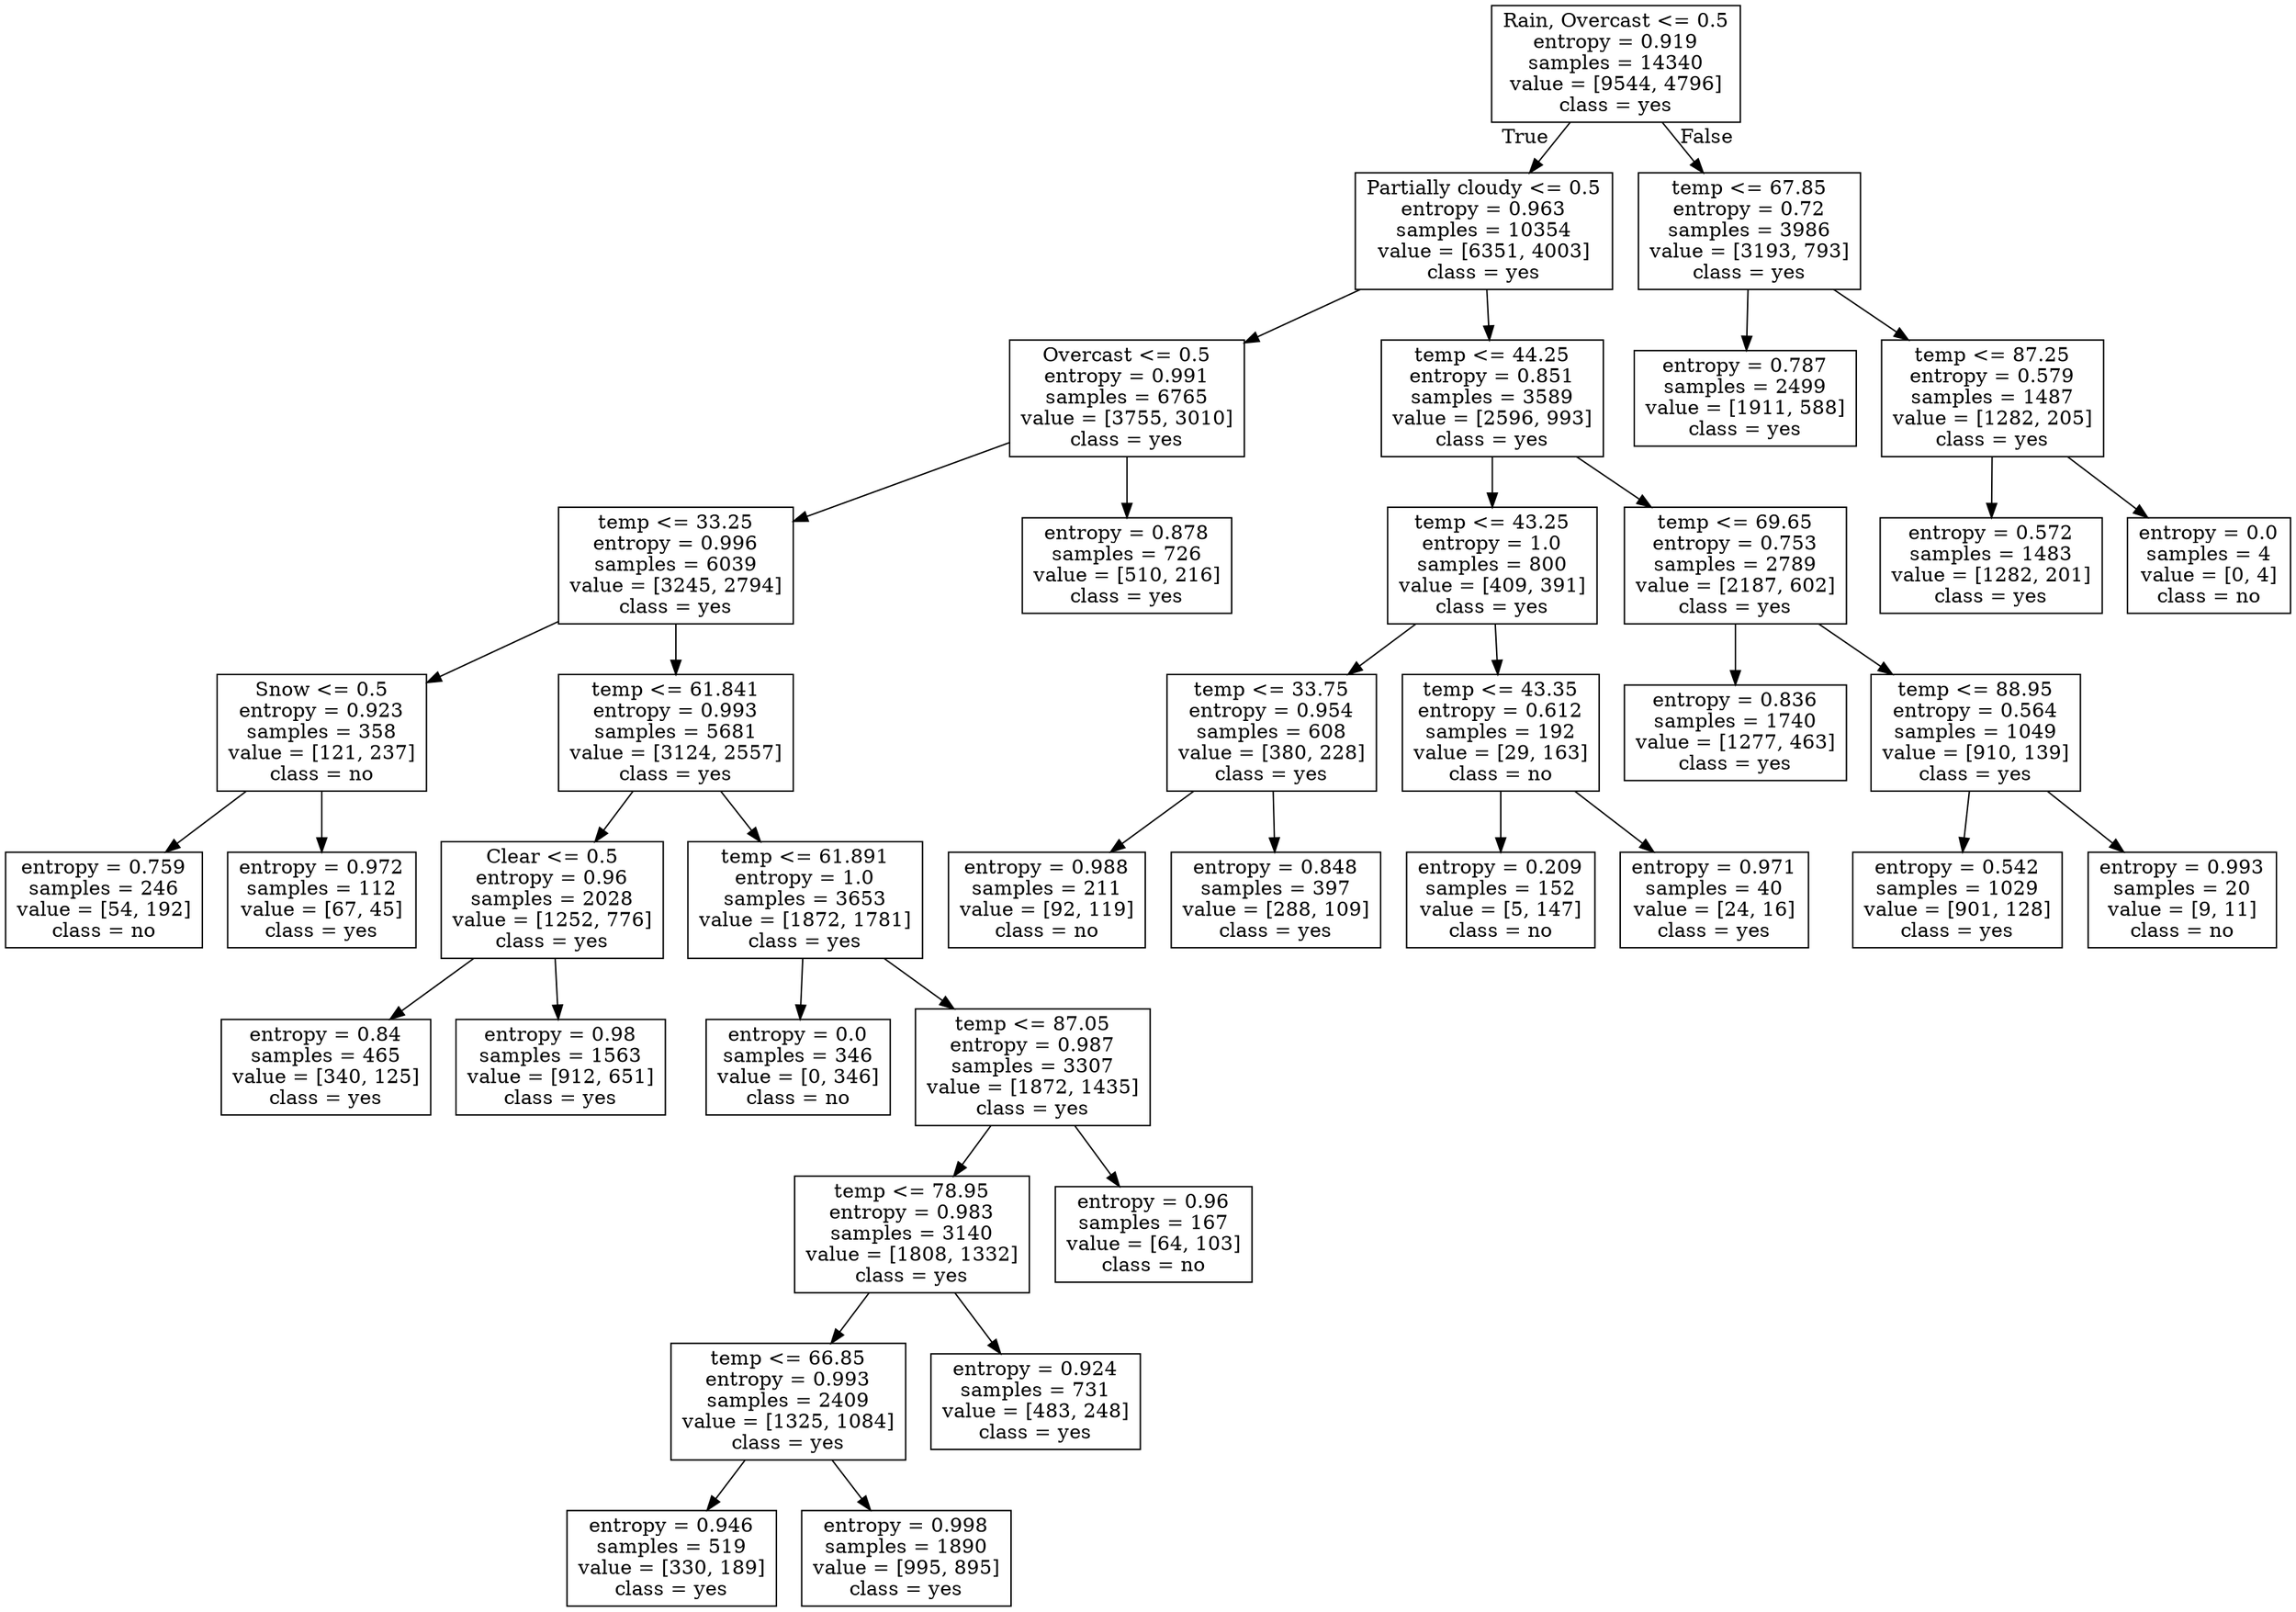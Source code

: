 digraph Tree {
node [shape=box] ;
0 [label="Rain, Overcast <= 0.5\nentropy = 0.919\nsamples = 14340\nvalue = [9544, 4796]\nclass = yes"] ;
1 [label="Partially cloudy <= 0.5\nentropy = 0.963\nsamples = 10354\nvalue = [6351, 4003]\nclass = yes"] ;
0 -> 1 [labeldistance=2.5, labelangle=45, headlabel="True"] ;
3 [label="Overcast <= 0.5\nentropy = 0.991\nsamples = 6765\nvalue = [3755, 3010]\nclass = yes"] ;
1 -> 3 ;
9 [label="temp <= 33.25\nentropy = 0.996\nsamples = 6039\nvalue = [3245, 2794]\nclass = yes"] ;
3 -> 9 ;
15 [label="Snow <= 0.5\nentropy = 0.923\nsamples = 358\nvalue = [121, 237]\nclass = no"] ;
9 -> 15 ;
25 [label="entropy = 0.759\nsamples = 246\nvalue = [54, 192]\nclass = no"] ;
15 -> 25 ;
26 [label="entropy = 0.972\nsamples = 112\nvalue = [67, 45]\nclass = yes"] ;
15 -> 26 ;
16 [label="temp <= 61.841\nentropy = 0.993\nsamples = 5681\nvalue = [3124, 2557]\nclass = yes"] ;
9 -> 16 ;
17 [label="Clear <= 0.5\nentropy = 0.96\nsamples = 2028\nvalue = [1252, 776]\nclass = yes"] ;
16 -> 17 ;
27 [label="entropy = 0.84\nsamples = 465\nvalue = [340, 125]\nclass = yes"] ;
17 -> 27 ;
28 [label="entropy = 0.98\nsamples = 1563\nvalue = [912, 651]\nclass = yes"] ;
17 -> 28 ;
18 [label="temp <= 61.891\nentropy = 1.0\nsamples = 3653\nvalue = [1872, 1781]\nclass = yes"] ;
16 -> 18 ;
19 [label="entropy = 0.0\nsamples = 346\nvalue = [0, 346]\nclass = no"] ;
18 -> 19 ;
20 [label="temp <= 87.05\nentropy = 0.987\nsamples = 3307\nvalue = [1872, 1435]\nclass = yes"] ;
18 -> 20 ;
29 [label="temp <= 78.95\nentropy = 0.983\nsamples = 3140\nvalue = [1808, 1332]\nclass = yes"] ;
20 -> 29 ;
31 [label="temp <= 66.85\nentropy = 0.993\nsamples = 2409\nvalue = [1325, 1084]\nclass = yes"] ;
29 -> 31 ;
35 [label="entropy = 0.946\nsamples = 519\nvalue = [330, 189]\nclass = yes"] ;
31 -> 35 ;
36 [label="entropy = 0.998\nsamples = 1890\nvalue = [995, 895]\nclass = yes"] ;
31 -> 36 ;
32 [label="entropy = 0.924\nsamples = 731\nvalue = [483, 248]\nclass = yes"] ;
29 -> 32 ;
30 [label="entropy = 0.96\nsamples = 167\nvalue = [64, 103]\nclass = no"] ;
20 -> 30 ;
10 [label="entropy = 0.878\nsamples = 726\nvalue = [510, 216]\nclass = yes"] ;
3 -> 10 ;
4 [label="temp <= 44.25\nentropy = 0.851\nsamples = 3589\nvalue = [2596, 993]\nclass = yes"] ;
1 -> 4 ;
5 [label="temp <= 43.25\nentropy = 1.0\nsamples = 800\nvalue = [409, 391]\nclass = yes"] ;
4 -> 5 ;
7 [label="temp <= 33.75\nentropy = 0.954\nsamples = 608\nvalue = [380, 228]\nclass = yes"] ;
5 -> 7 ;
23 [label="entropy = 0.988\nsamples = 211\nvalue = [92, 119]\nclass = no"] ;
7 -> 23 ;
24 [label="entropy = 0.848\nsamples = 397\nvalue = [288, 109]\nclass = yes"] ;
7 -> 24 ;
8 [label="temp <= 43.35\nentropy = 0.612\nsamples = 192\nvalue = [29, 163]\nclass = no"] ;
5 -> 8 ;
13 [label="entropy = 0.209\nsamples = 152\nvalue = [5, 147]\nclass = no"] ;
8 -> 13 ;
14 [label="entropy = 0.971\nsamples = 40\nvalue = [24, 16]\nclass = yes"] ;
8 -> 14 ;
6 [label="temp <= 69.65\nentropy = 0.753\nsamples = 2789\nvalue = [2187, 602]\nclass = yes"] ;
4 -> 6 ;
11 [label="entropy = 0.836\nsamples = 1740\nvalue = [1277, 463]\nclass = yes"] ;
6 -> 11 ;
12 [label="temp <= 88.95\nentropy = 0.564\nsamples = 1049\nvalue = [910, 139]\nclass = yes"] ;
6 -> 12 ;
33 [label="entropy = 0.542\nsamples = 1029\nvalue = [901, 128]\nclass = yes"] ;
12 -> 33 ;
34 [label="entropy = 0.993\nsamples = 20\nvalue = [9, 11]\nclass = no"] ;
12 -> 34 ;
2 [label="temp <= 67.85\nentropy = 0.72\nsamples = 3986\nvalue = [3193, 793]\nclass = yes"] ;
0 -> 2 [labeldistance=2.5, labelangle=-45, headlabel="False"] ;
21 [label="entropy = 0.787\nsamples = 2499\nvalue = [1911, 588]\nclass = yes"] ;
2 -> 21 ;
22 [label="temp <= 87.25\nentropy = 0.579\nsamples = 1487\nvalue = [1282, 205]\nclass = yes"] ;
2 -> 22 ;
37 [label="entropy = 0.572\nsamples = 1483\nvalue = [1282, 201]\nclass = yes"] ;
22 -> 37 ;
38 [label="entropy = 0.0\nsamples = 4\nvalue = [0, 4]\nclass = no"] ;
22 -> 38 ;
}